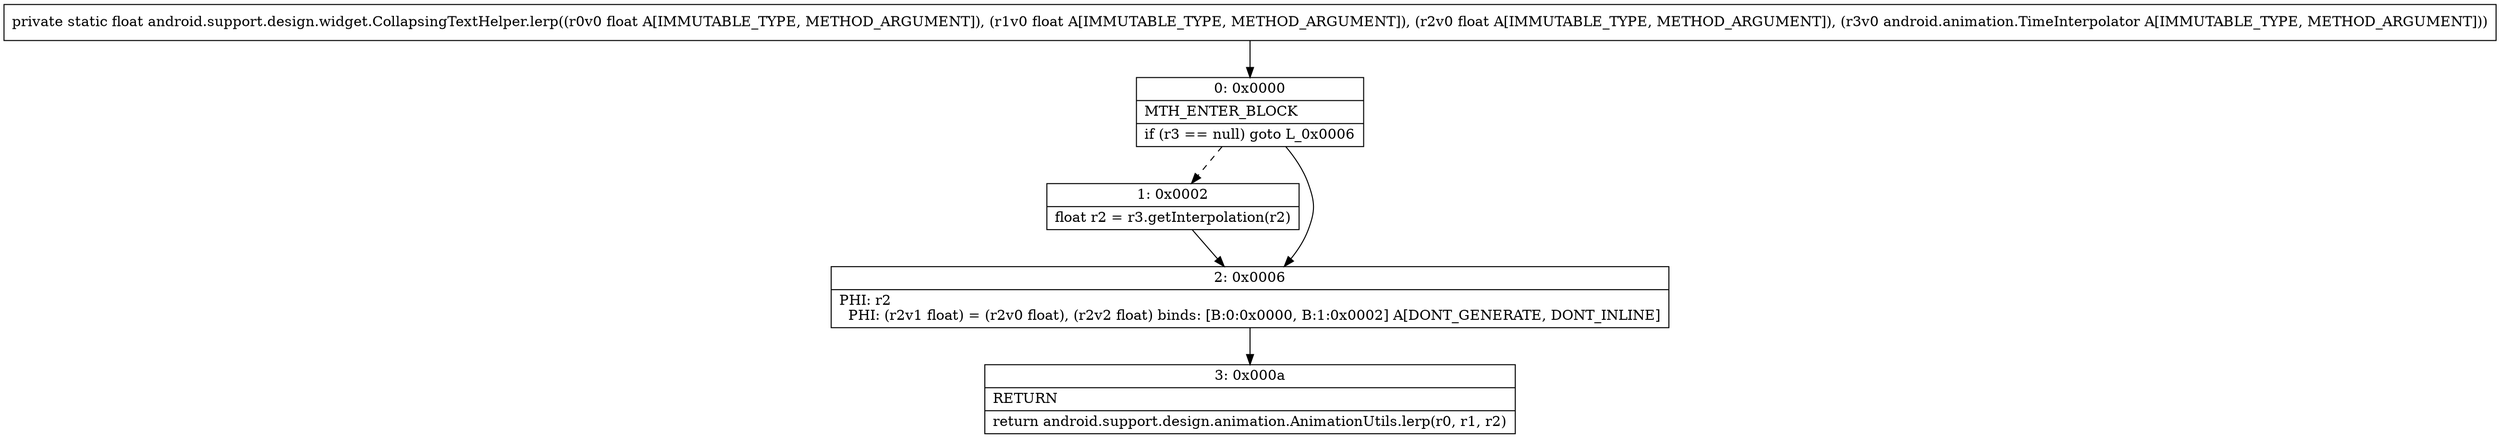 digraph "CFG forandroid.support.design.widget.CollapsingTextHelper.lerp(FFFLandroid\/animation\/TimeInterpolator;)F" {
Node_0 [shape=record,label="{0\:\ 0x0000|MTH_ENTER_BLOCK\l|if (r3 == null) goto L_0x0006\l}"];
Node_1 [shape=record,label="{1\:\ 0x0002|float r2 = r3.getInterpolation(r2)\l}"];
Node_2 [shape=record,label="{2\:\ 0x0006|PHI: r2 \l  PHI: (r2v1 float) = (r2v0 float), (r2v2 float) binds: [B:0:0x0000, B:1:0x0002] A[DONT_GENERATE, DONT_INLINE]\l}"];
Node_3 [shape=record,label="{3\:\ 0x000a|RETURN\l|return android.support.design.animation.AnimationUtils.lerp(r0, r1, r2)\l}"];
MethodNode[shape=record,label="{private static float android.support.design.widget.CollapsingTextHelper.lerp((r0v0 float A[IMMUTABLE_TYPE, METHOD_ARGUMENT]), (r1v0 float A[IMMUTABLE_TYPE, METHOD_ARGUMENT]), (r2v0 float A[IMMUTABLE_TYPE, METHOD_ARGUMENT]), (r3v0 android.animation.TimeInterpolator A[IMMUTABLE_TYPE, METHOD_ARGUMENT])) }"];
MethodNode -> Node_0;
Node_0 -> Node_1[style=dashed];
Node_0 -> Node_2;
Node_1 -> Node_2;
Node_2 -> Node_3;
}

